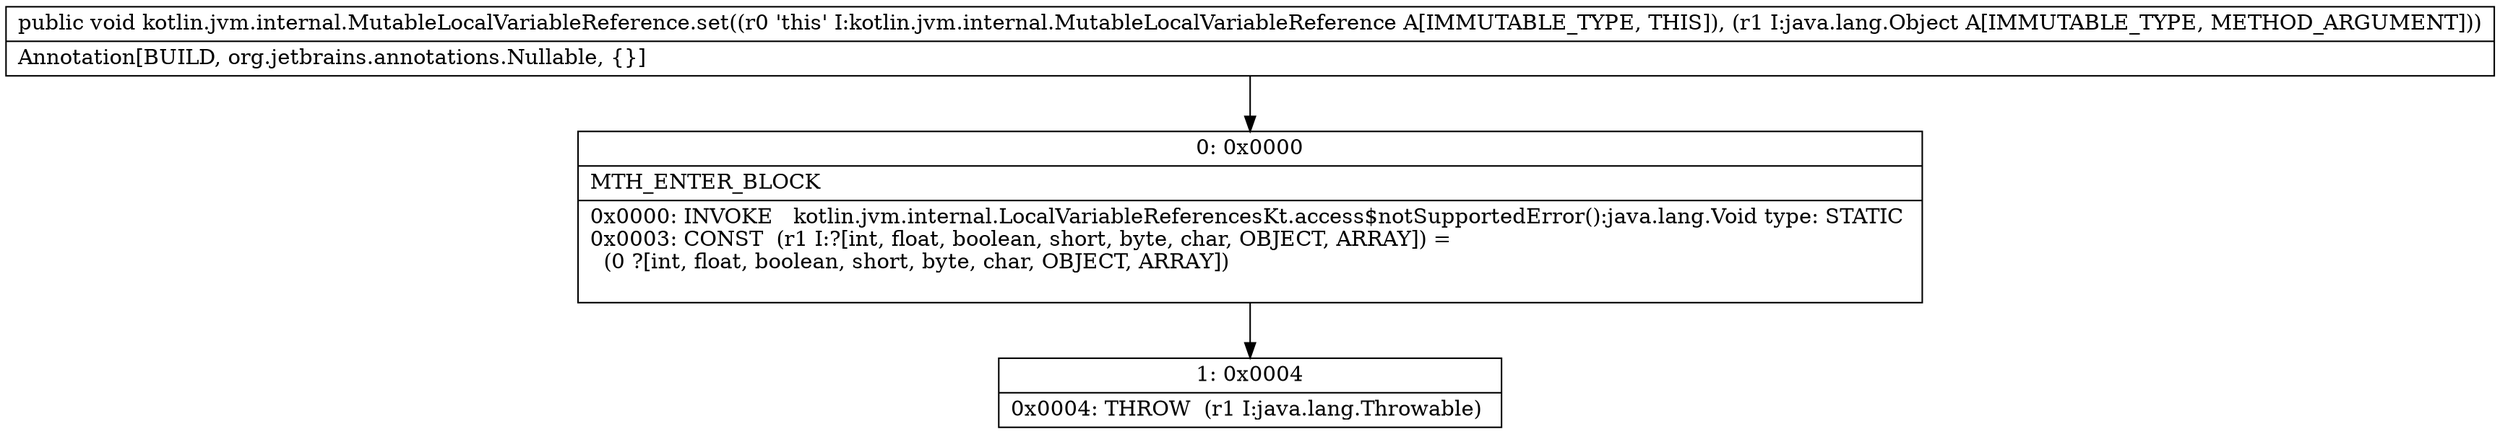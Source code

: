 digraph "CFG forkotlin.jvm.internal.MutableLocalVariableReference.set(Ljava\/lang\/Object;)V" {
Node_0 [shape=record,label="{0\:\ 0x0000|MTH_ENTER_BLOCK\l|0x0000: INVOKE   kotlin.jvm.internal.LocalVariableReferencesKt.access$notSupportedError():java.lang.Void type: STATIC \l0x0003: CONST  (r1 I:?[int, float, boolean, short, byte, char, OBJECT, ARRAY]) = \l  (0 ?[int, float, boolean, short, byte, char, OBJECT, ARRAY])\l \l}"];
Node_1 [shape=record,label="{1\:\ 0x0004|0x0004: THROW  (r1 I:java.lang.Throwable) \l}"];
MethodNode[shape=record,label="{public void kotlin.jvm.internal.MutableLocalVariableReference.set((r0 'this' I:kotlin.jvm.internal.MutableLocalVariableReference A[IMMUTABLE_TYPE, THIS]), (r1 I:java.lang.Object A[IMMUTABLE_TYPE, METHOD_ARGUMENT]))  | Annotation[BUILD, org.jetbrains.annotations.Nullable, \{\}]\l}"];
MethodNode -> Node_0;
Node_0 -> Node_1;
}

